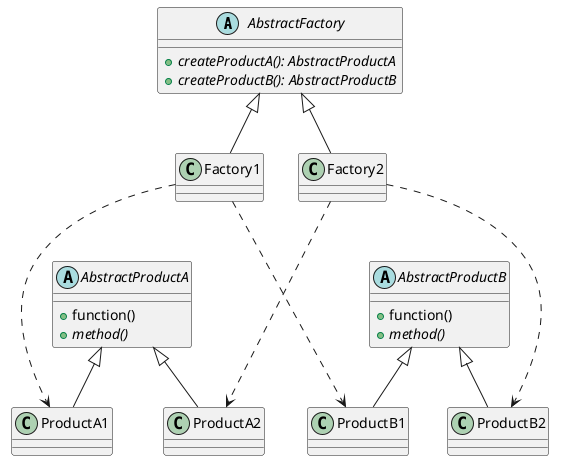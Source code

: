 @startuml

AbstractFactory <|-- Factory1
AbstractFactory <|-- Factory2

AbstractProductA <|-- ProductA1
AbstractProductA <|-- ProductA2

AbstractProductB <|-- ProductB1
AbstractProductB <|-- ProductB2

Factory1 ...> ProductA1
Factory1 ...> ProductB1

Factory2 ...> ProductA2
Factory2 ...> ProductB2


abstract class AbstractFactory {
	+{abstract} createProductA(): AbstractProductA
	+{abstract} createProductB(): AbstractProductB
}

class Factory1
class Factory2

abstract class AbstractProductA {
	+function()
	+{abstract} method()
}

abstract class AbstractProductB {
	+function()
	+{abstract} method()
}

class ProductA1
class ProductA2

class ProductB1
class ProductB2

@enduml